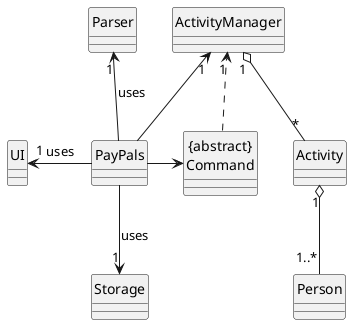 @startuml
skinparam classAttributeIconSize 0
hide circle

class PayPals
class "{abstract}\nCommand"
class UI
class Storage
class Parser
class ActivityManager
class Activity
class Person

PayPals -> "{abstract}\nCommand"
PayPals -d-> "1" Storage : uses
PayPals -l-> "1" UI : uses
PayPals -u-> "1" Parser : uses
PayPals -u-> "1" ActivityManager
ActivityManager "1" o-- "*" Activity
Activity "1" o-- "1..*" Person
"{abstract}\nCommand" ..> "1" ActivityManager

@enduml